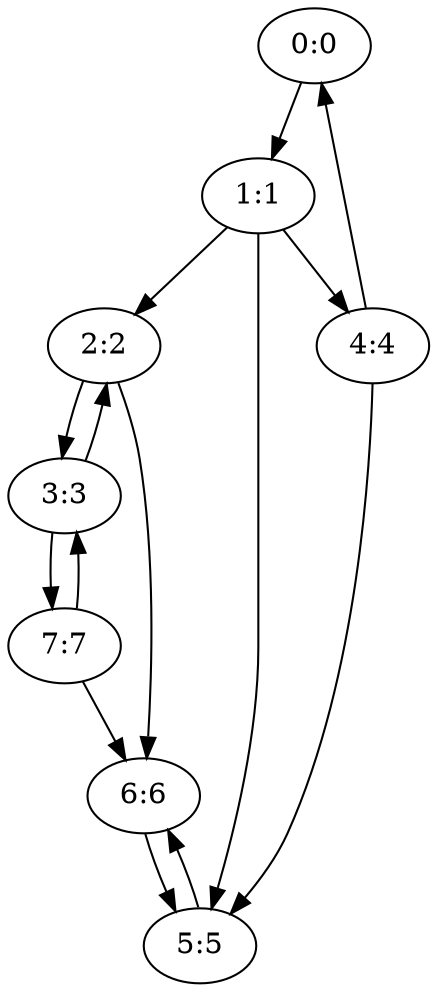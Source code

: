 digraph {
"0:0" -> "1:1";
"1:1" -> "2:2";
"1:1" -> "4:4";
"1:1" -> "5:5";
"2:2" -> "3:3";
"2:2" -> "6:6";
"3:3" -> "2:2";
"3:3" -> "7:7";
"4:4" -> "0:0";
"4:4" -> "5:5";
"5:5" -> "6:6";
"6:6" -> "5:5";
"7:7" -> "3:3";
"7:7" -> "6:6";
}